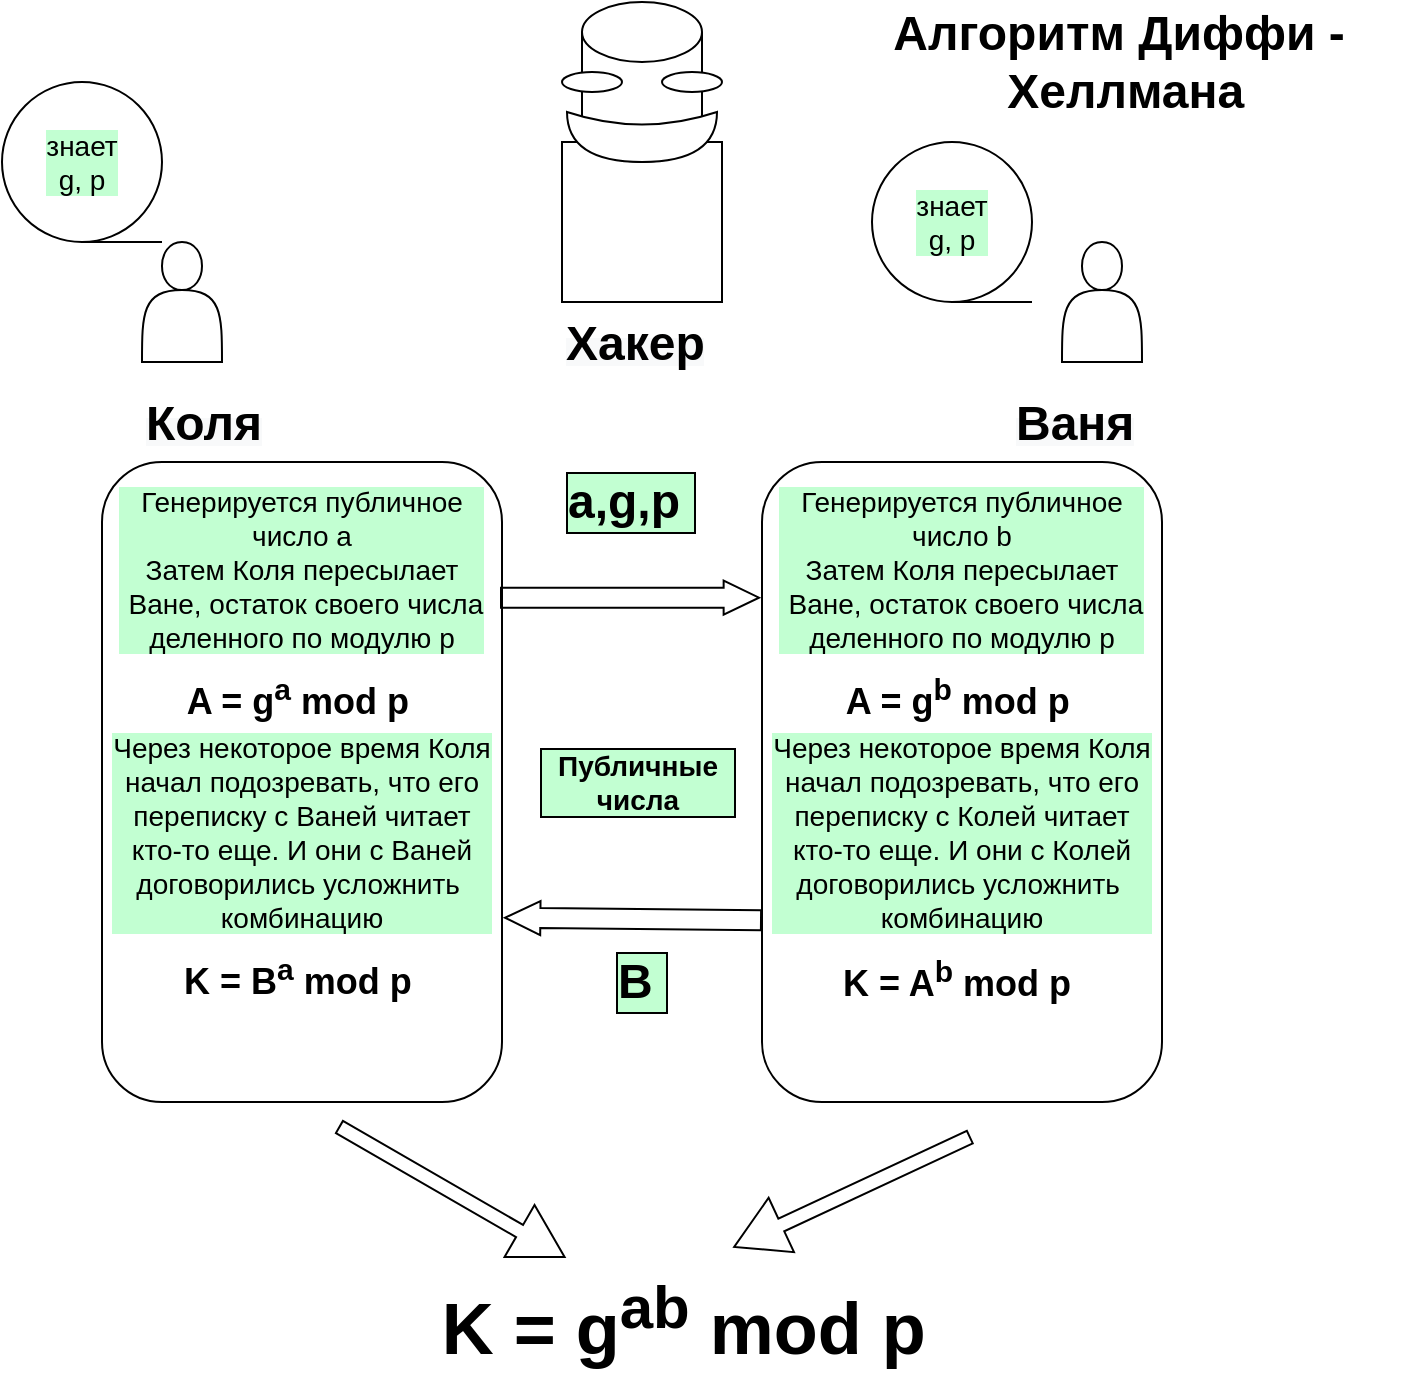 <mxfile version="18.1.3" type="github">
  <diagram id="C5RBs43oDa-KdzZeNtuy" name="Page-1">
    <mxGraphModel dx="742" dy="735" grid="1" gridSize="10" guides="1" tooltips="1" connect="1" arrows="1" fold="1" page="1" pageScale="1" pageWidth="827" pageHeight="1169" math="0" shadow="0">
      <root>
        <mxCell id="WIyWlLk6GJQsqaUBKTNV-0" />
        <mxCell id="WIyWlLk6GJQsqaUBKTNV-1" parent="WIyWlLk6GJQsqaUBKTNV-0" />
        <mxCell id="C-mkIYTrHOIJWP9ktgJM-9" value="" style="whiteSpace=wrap;html=1;aspect=fixed;fontStyle=1" vertex="1" parent="WIyWlLk6GJQsqaUBKTNV-1">
          <mxGeometry x="290" y="80" width="80" height="80" as="geometry" />
        </mxCell>
        <mxCell id="C-mkIYTrHOIJWP9ktgJM-0" value="" style="rounded=1;whiteSpace=wrap;html=1;" vertex="1" parent="WIyWlLk6GJQsqaUBKTNV-1">
          <mxGeometry x="60" y="240" width="200" height="320" as="geometry" />
        </mxCell>
        <mxCell id="C-mkIYTrHOIJWP9ktgJM-1" value="" style="rounded=1;whiteSpace=wrap;html=1;" vertex="1" parent="WIyWlLk6GJQsqaUBKTNV-1">
          <mxGeometry x="390" y="240" width="200" height="320" as="geometry" />
        </mxCell>
        <mxCell id="C-mkIYTrHOIJWP9ktgJM-2" value="" style="shape=flexArrow;endArrow=classic;html=1;rounded=0;endWidth=6;endSize=5.56;exitX=0.995;exitY=0.212;exitDx=0;exitDy=0;exitPerimeter=0;entryX=-0.005;entryY=0.212;entryDx=0;entryDy=0;entryPerimeter=0;" edge="1" parent="WIyWlLk6GJQsqaUBKTNV-1" source="C-mkIYTrHOIJWP9ktgJM-0" target="C-mkIYTrHOIJWP9ktgJM-1">
          <mxGeometry width="50" height="50" relative="1" as="geometry">
            <mxPoint x="271" y="192" as="sourcePoint" />
            <mxPoint x="380" y="190" as="targetPoint" />
          </mxGeometry>
        </mxCell>
        <mxCell id="C-mkIYTrHOIJWP9ktgJM-4" value="" style="shape=flexArrow;endArrow=classic;html=1;rounded=0;endWidth=6;endSize=5.56;exitX=0;exitY=0.716;exitDx=0;exitDy=0;exitPerimeter=0;entryX=1.005;entryY=0.712;entryDx=0;entryDy=0;entryPerimeter=0;" edge="1" parent="WIyWlLk6GJQsqaUBKTNV-1" source="C-mkIYTrHOIJWP9ktgJM-1" target="C-mkIYTrHOIJWP9ktgJM-0">
          <mxGeometry width="50" height="50" relative="1" as="geometry">
            <mxPoint x="378" y="421" as="sourcePoint" />
            <mxPoint x="260" y="420" as="targetPoint" />
          </mxGeometry>
        </mxCell>
        <mxCell id="C-mkIYTrHOIJWP9ktgJM-5" value="" style="shape=cylinder3;whiteSpace=wrap;html=1;boundedLbl=1;backgroundOutline=1;size=15;" vertex="1" parent="WIyWlLk6GJQsqaUBKTNV-1">
          <mxGeometry x="300" y="10" width="60" height="80" as="geometry" />
        </mxCell>
        <mxCell id="C-mkIYTrHOIJWP9ktgJM-6" value="" style="ellipse;whiteSpace=wrap;html=1;" vertex="1" parent="WIyWlLk6GJQsqaUBKTNV-1">
          <mxGeometry x="290" y="45" width="30" height="10" as="geometry" />
        </mxCell>
        <mxCell id="C-mkIYTrHOIJWP9ktgJM-7" value="" style="ellipse;whiteSpace=wrap;html=1;" vertex="1" parent="WIyWlLk6GJQsqaUBKTNV-1">
          <mxGeometry x="340" y="45" width="30" height="10" as="geometry" />
        </mxCell>
        <mxCell id="C-mkIYTrHOIJWP9ktgJM-8" value="" style="shape=xor;whiteSpace=wrap;html=1;rotation=90;" vertex="1" parent="WIyWlLk6GJQsqaUBKTNV-1">
          <mxGeometry x="317.5" y="40" width="25" height="75" as="geometry" />
        </mxCell>
        <mxCell id="C-mkIYTrHOIJWP9ktgJM-10" value="" style="shape=actor;whiteSpace=wrap;html=1;" vertex="1" parent="WIyWlLk6GJQsqaUBKTNV-1">
          <mxGeometry x="80" y="130" width="40" height="60" as="geometry" />
        </mxCell>
        <mxCell id="C-mkIYTrHOIJWP9ktgJM-11" value="" style="shape=actor;whiteSpace=wrap;html=1;" vertex="1" parent="WIyWlLk6GJQsqaUBKTNV-1">
          <mxGeometry x="540" y="130" width="40" height="60" as="geometry" />
        </mxCell>
        <mxCell id="C-mkIYTrHOIJWP9ktgJM-13" value="&lt;span style=&quot;color: rgb(0, 0, 0); font-family: Helvetica; font-style: normal; font-variant-ligatures: normal; font-variant-caps: normal; letter-spacing: normal; orphans: 2; text-align: center; text-indent: 0px; text-transform: none; widows: 2; word-spacing: 0px; -webkit-text-stroke-width: 0px; background-color: rgb(248, 249, 250); text-decoration-thickness: initial; text-decoration-style: initial; text-decoration-color: initial; float: none; display: inline !important;&quot;&gt;&lt;b style=&quot;&quot;&gt;&lt;font style=&quot;font-size: 24px;&quot;&gt;Коля&lt;/font&gt;&lt;/b&gt;&lt;/span&gt;" style="text;whiteSpace=wrap;html=1;" vertex="1" parent="WIyWlLk6GJQsqaUBKTNV-1">
          <mxGeometry x="80" y="200" width="90" height="30" as="geometry" />
        </mxCell>
        <mxCell id="C-mkIYTrHOIJWP9ktgJM-14" value="&lt;span style=&quot;color: rgb(0, 0, 0); font-family: Helvetica; font-style: normal; font-variant-ligatures: normal; font-variant-caps: normal; letter-spacing: normal; orphans: 2; text-align: center; text-indent: 0px; text-transform: none; widows: 2; word-spacing: 0px; -webkit-text-stroke-width: 0px; background-color: rgb(248, 249, 250); text-decoration-thickness: initial; text-decoration-style: initial; text-decoration-color: initial; float: none; display: inline !important;&quot;&gt;&lt;b style=&quot;&quot;&gt;&lt;font style=&quot;font-size: 24px;&quot;&gt;Ваня&lt;/font&gt;&lt;/b&gt;&lt;/span&gt;" style="text;whiteSpace=wrap;html=1;" vertex="1" parent="WIyWlLk6GJQsqaUBKTNV-1">
          <mxGeometry x="515" y="200" width="90" height="30" as="geometry" />
        </mxCell>
        <mxCell id="C-mkIYTrHOIJWP9ktgJM-15" value="&lt;span style=&quot;color: rgb(0, 0, 0); font-family: Helvetica; font-style: normal; font-variant-ligatures: normal; font-variant-caps: normal; letter-spacing: normal; orphans: 2; text-align: center; text-indent: 0px; text-transform: none; widows: 2; word-spacing: 0px; -webkit-text-stroke-width: 0px; background-color: rgb(248, 249, 250); text-decoration-thickness: initial; text-decoration-style: initial; text-decoration-color: initial; float: none; display: inline !important;&quot;&gt;&lt;b style=&quot;&quot;&gt;&lt;font style=&quot;font-size: 24px;&quot;&gt;Хакер&lt;/font&gt;&lt;/b&gt;&lt;/span&gt;" style="text;whiteSpace=wrap;html=1;" vertex="1" parent="WIyWlLk6GJQsqaUBKTNV-1">
          <mxGeometry x="290" y="160" width="90" height="30" as="geometry" />
        </mxCell>
        <mxCell id="C-mkIYTrHOIJWP9ktgJM-16" value="a,g,p&amp;nbsp;" style="text;strokeColor=none;fillColor=none;html=1;fontSize=24;fontStyle=1;verticalAlign=middle;align=left;labelBackgroundColor=#C2FFD2;labelBorderColor=default;" vertex="1" parent="WIyWlLk6GJQsqaUBKTNV-1">
          <mxGeometry x="290" y="240" width="100" height="40" as="geometry" />
        </mxCell>
        <mxCell id="C-mkIYTrHOIJWP9ktgJM-17" value="Алгоритм Диффи -&lt;br&gt;&amp;nbsp;Хеллмана" style="text;strokeColor=none;fillColor=none;html=1;fontSize=24;fontStyle=1;verticalAlign=middle;align=center;" vertex="1" parent="WIyWlLk6GJQsqaUBKTNV-1">
          <mxGeometry x="415" y="20" width="305" height="40" as="geometry" />
        </mxCell>
        <UserObject label="&lt;b&gt;Публичные числа&lt;/b&gt;" placeholders="1" name="Variable" id="C-mkIYTrHOIJWP9ktgJM-18">
          <mxCell style="text;html=1;strokeColor=none;fillColor=none;align=center;verticalAlign=middle;whiteSpace=wrap;overflow=hidden;labelBackgroundColor=#C2FFD2;labelBorderColor=default;fontSize=14;" vertex="1" parent="WIyWlLk6GJQsqaUBKTNV-1">
            <mxGeometry x="277.5" y="380" width="100" height="40" as="geometry" />
          </mxCell>
        </UserObject>
        <mxCell id="C-mkIYTrHOIJWP9ktgJM-19" value="B&amp;nbsp;" style="text;strokeColor=none;fillColor=none;html=1;fontSize=24;fontStyle=1;verticalAlign=middle;align=left;labelBackgroundColor=#C2FFD2;labelBorderColor=default;" vertex="1" parent="WIyWlLk6GJQsqaUBKTNV-1">
          <mxGeometry x="315" y="480" width="25" height="40" as="geometry" />
        </mxCell>
        <UserObject label="&#xa;Генерируется публичное&#xa;число a&#xa;Затем Коля пересылает&#xa; Ване, остаток своего числа&#xa;деленного по модулю p" placeholders="1" name="Variable" id="C-mkIYTrHOIJWP9ktgJM-21">
          <mxCell style="text;strokeColor=none;fillColor=none;align=center;verticalAlign=top;overflow=hidden;labelBackgroundColor=#C2FFD2;labelBorderColor=none;fontSize=14;spacing=0;labelPosition=center;verticalLabelPosition=middle;textDirection=ltr;fontStyle=0" vertex="1" parent="WIyWlLk6GJQsqaUBKTNV-1">
            <mxGeometry x="50" y="230" width="220" height="110" as="geometry" />
          </mxCell>
        </UserObject>
        <mxCell id="C-mkIYTrHOIJWP9ktgJM-22" value="знает&lt;br&gt;g, p" style="shape=tapeData;whiteSpace=wrap;html=1;perimeter=ellipsePerimeter;labelBackgroundColor=#C2FFD2;labelBorderColor=none;fontSize=14;" vertex="1" parent="WIyWlLk6GJQsqaUBKTNV-1">
          <mxGeometry x="10" y="50" width="80" height="80" as="geometry" />
        </mxCell>
        <mxCell id="C-mkIYTrHOIJWP9ktgJM-23" value="знает&lt;br&gt;g, p" style="shape=tapeData;whiteSpace=wrap;html=1;perimeter=ellipsePerimeter;labelBackgroundColor=#C2FFD2;labelBorderColor=none;fontSize=14;" vertex="1" parent="WIyWlLk6GJQsqaUBKTNV-1">
          <mxGeometry x="445" y="80" width="80" height="80" as="geometry" />
        </mxCell>
        <UserObject label="&#xa;Генерируется публичное&#xa;число b&#xa;Затем Коля пересылает&#xa; Ване, остаток своего числа&#xa;деленного по модулю p" placeholders="1" name="Variable" id="C-mkIYTrHOIJWP9ktgJM-25">
          <mxCell style="text;strokeColor=none;fillColor=none;align=center;verticalAlign=top;overflow=hidden;labelBackgroundColor=#C2FFD2;labelBorderColor=none;fontSize=14;spacing=0;labelPosition=center;verticalLabelPosition=middle;textDirection=ltr;fontStyle=0" vertex="1" parent="WIyWlLk6GJQsqaUBKTNV-1">
            <mxGeometry x="380" y="230" width="220" height="110" as="geometry" />
          </mxCell>
        </UserObject>
        <UserObject label="&lt;font style=&quot;font-size: 18px;&quot;&gt;A = g&lt;sup&gt;a&lt;/sup&gt;&amp;nbsp;mod p&lt;sup&gt;&amp;nbsp;&lt;/sup&gt;&lt;/font&gt;" placeholders="1" name="Variable" id="C-mkIYTrHOIJWP9ktgJM-26">
          <mxCell style="text;strokeColor=none;fillColor=none;align=center;verticalAlign=top;overflow=hidden;labelBackgroundColor=none;labelBorderColor=none;fontSize=14;spacing=0;labelPosition=center;verticalLabelPosition=middle;textDirection=ltr;fontStyle=1;html=1;" vertex="1" parent="WIyWlLk6GJQsqaUBKTNV-1">
            <mxGeometry x="50" y="340" width="220" height="30" as="geometry" />
          </mxCell>
        </UserObject>
        <UserObject label="&lt;font style=&quot;font-size: 18px;&quot;&gt;A = g&lt;sup&gt;b&lt;/sup&gt;&amp;nbsp;mod p&lt;sup&gt;&amp;nbsp;&lt;/sup&gt;&lt;/font&gt;" placeholders="1" name="Variable" id="C-mkIYTrHOIJWP9ktgJM-39">
          <mxCell style="text;strokeColor=none;fillColor=none;align=center;verticalAlign=top;overflow=hidden;labelBackgroundColor=none;labelBorderColor=none;fontSize=14;spacing=0;labelPosition=center;verticalLabelPosition=middle;textDirection=ltr;fontStyle=1;html=1;" vertex="1" parent="WIyWlLk6GJQsqaUBKTNV-1">
            <mxGeometry x="380" y="340" width="220" height="30" as="geometry" />
          </mxCell>
        </UserObject>
        <UserObject label="Через некоторое время Коля&#xa;начал подозревать, что его&#xa;переписку с Ваней читает&#xa;кто-то еще. И они с Ваней&#xa;договорились усложнить &#xa;комбинацию" placeholders="1" name="Variable" id="C-mkIYTrHOIJWP9ktgJM-40">
          <mxCell style="text;strokeColor=none;fillColor=none;align=center;verticalAlign=top;overflow=hidden;labelBackgroundColor=#C2FFD2;labelBorderColor=none;fontSize=14;spacing=0;labelPosition=center;verticalLabelPosition=middle;textDirection=ltr;fontStyle=0" vertex="1" parent="WIyWlLk6GJQsqaUBKTNV-1">
            <mxGeometry x="50" y="370" width="220" height="110" as="geometry" />
          </mxCell>
        </UserObject>
        <UserObject label="Через некоторое время Коля&#xa;начал подозревать, что его&#xa;переписку с Колей читает&#xa;кто-то еще. И они с Колей&#xa;договорились усложнить &#xa;комбинацию" placeholders="1" name="Variable" id="C-mkIYTrHOIJWP9ktgJM-41">
          <mxCell style="text;strokeColor=none;fillColor=none;align=center;verticalAlign=top;overflow=hidden;labelBackgroundColor=#C2FFD2;labelBorderColor=none;fontSize=14;spacing=0;labelPosition=center;verticalLabelPosition=middle;textDirection=ltr;fontStyle=0" vertex="1" parent="WIyWlLk6GJQsqaUBKTNV-1">
            <mxGeometry x="380" y="370" width="220" height="110" as="geometry" />
          </mxCell>
        </UserObject>
        <UserObject label="&lt;font style=&quot;font-size: 18px;&quot;&gt;K = B&lt;sup&gt;a&lt;/sup&gt;&amp;nbsp;mod p&lt;sup&gt;&amp;nbsp;&lt;/sup&gt;&lt;/font&gt;" placeholders="1" name="Variable" id="C-mkIYTrHOIJWP9ktgJM-42">
          <mxCell style="text;strokeColor=none;fillColor=none;align=center;verticalAlign=top;overflow=hidden;labelBackgroundColor=none;labelBorderColor=none;fontSize=14;spacing=0;labelPosition=center;verticalLabelPosition=middle;textDirection=ltr;fontStyle=1;html=1;" vertex="1" parent="WIyWlLk6GJQsqaUBKTNV-1">
            <mxGeometry x="50" y="480" width="220" height="30" as="geometry" />
          </mxCell>
        </UserObject>
        <UserObject label="&lt;font style=&quot;font-size: 18px;&quot;&gt;K = A&lt;sup&gt;b&lt;/sup&gt;&lt;/font&gt;&lt;font style=&quot;&quot;&gt;&lt;span style=&quot;font-size: 18px;&quot;&gt;&amp;nbsp;mod p&lt;/span&gt;&lt;sup style=&quot;font-size: 18px;&quot;&gt;&amp;nbsp;&lt;/sup&gt;&lt;/font&gt;" placeholders="1" name="Variable" id="C-mkIYTrHOIJWP9ktgJM-43">
          <mxCell style="text;strokeColor=none;fillColor=none;align=center;verticalAlign=top;overflow=hidden;labelBackgroundColor=none;labelBorderColor=none;fontSize=14;spacing=0;labelPosition=center;verticalLabelPosition=middle;textDirection=ltr;fontStyle=1;html=1;" vertex="1" parent="WIyWlLk6GJQsqaUBKTNV-1">
            <mxGeometry x="380" y="480" width="220" height="30" as="geometry" />
          </mxCell>
        </UserObject>
        <mxCell id="C-mkIYTrHOIJWP9ktgJM-44" value="" style="shape=singleArrow;direction=west;whiteSpace=wrap;html=1;labelBackgroundColor=none;labelBorderColor=none;fontSize=18;arrowWidth=0.233;arrowSize=0.2;rotation=-25;" vertex="1" parent="WIyWlLk6GJQsqaUBKTNV-1">
          <mxGeometry x="370" y="590" width="130" height="30" as="geometry" />
        </mxCell>
        <mxCell id="C-mkIYTrHOIJWP9ktgJM-45" value="" style="shape=singleArrow;direction=south;whiteSpace=wrap;html=1;labelBackgroundColor=none;labelBorderColor=none;fontSize=18;arrowWidth=0.233;arrowSize=0.2;rotation=-60;" vertex="1" parent="WIyWlLk6GJQsqaUBKTNV-1">
          <mxGeometry x="220" y="540" width="30" height="130" as="geometry" />
        </mxCell>
        <UserObject label="&lt;font style=&quot;font-size: 36px;&quot;&gt;K = g&lt;sup&gt;ab&lt;/sup&gt;&amp;nbsp;mod p&lt;sup&gt;&amp;nbsp;&lt;/sup&gt;&lt;/font&gt;" placeholders="1" name="Variable" id="C-mkIYTrHOIJWP9ktgJM-50">
          <mxCell style="text;strokeColor=none;fillColor=none;align=center;verticalAlign=top;overflow=hidden;labelBackgroundColor=none;labelBorderColor=none;fontSize=14;spacing=0;labelPosition=center;verticalLabelPosition=middle;textDirection=ltr;fontStyle=1;html=1;" vertex="1" parent="WIyWlLk6GJQsqaUBKTNV-1">
            <mxGeometry x="230" y="640" width="250" height="50" as="geometry" />
          </mxCell>
        </UserObject>
      </root>
    </mxGraphModel>
  </diagram>
</mxfile>
